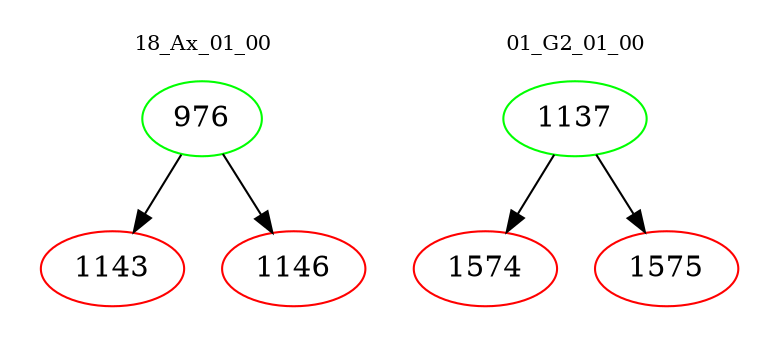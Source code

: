 digraph{
subgraph cluster_0 {
color = white
label = "18_Ax_01_00";
fontsize=10;
T0_976 [label="976", color="green"]
T0_976 -> T0_1143 [color="black"]
T0_1143 [label="1143", color="red"]
T0_976 -> T0_1146 [color="black"]
T0_1146 [label="1146", color="red"]
}
subgraph cluster_1 {
color = white
label = "01_G2_01_00";
fontsize=10;
T1_1137 [label="1137", color="green"]
T1_1137 -> T1_1574 [color="black"]
T1_1574 [label="1574", color="red"]
T1_1137 -> T1_1575 [color="black"]
T1_1575 [label="1575", color="red"]
}
}
